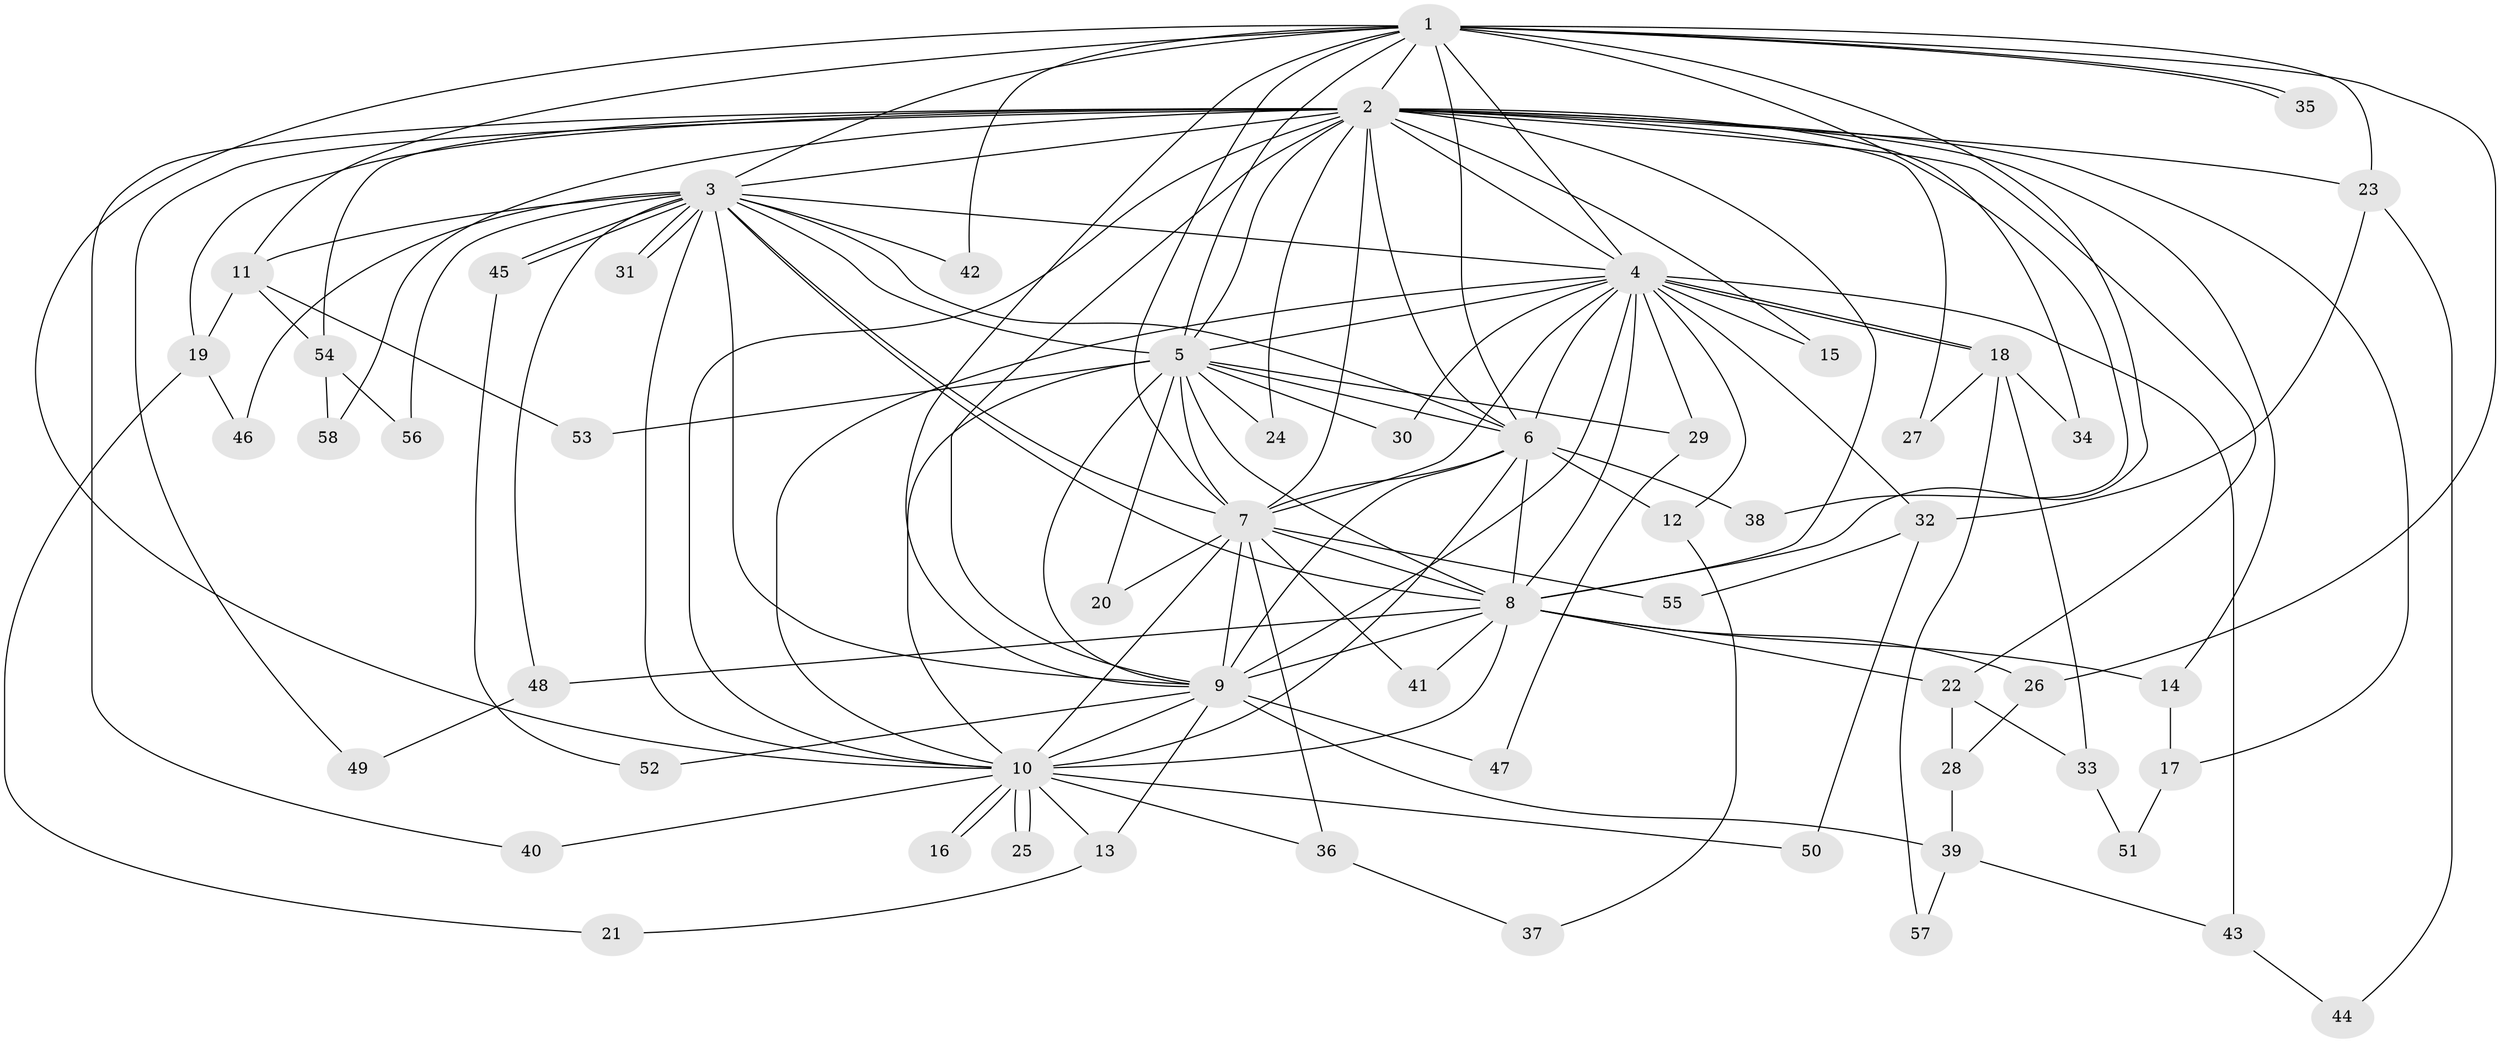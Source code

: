 // coarse degree distribution, {13: 0.06896551724137931, 16: 0.034482758620689655, 12: 0.06896551724137931, 10: 0.06896551724137931, 9: 0.034482758620689655, 5: 0.13793103448275862, 4: 0.10344827586206896, 3: 0.06896551724137931, 2: 0.2413793103448276, 1: 0.13793103448275862, 7: 0.034482758620689655}
// Generated by graph-tools (version 1.1) at 2025/49/03/04/25 22:49:30]
// undirected, 58 vertices, 141 edges
graph export_dot {
  node [color=gray90,style=filled];
  1;
  2;
  3;
  4;
  5;
  6;
  7;
  8;
  9;
  10;
  11;
  12;
  13;
  14;
  15;
  16;
  17;
  18;
  19;
  20;
  21;
  22;
  23;
  24;
  25;
  26;
  27;
  28;
  29;
  30;
  31;
  32;
  33;
  34;
  35;
  36;
  37;
  38;
  39;
  40;
  41;
  42;
  43;
  44;
  45;
  46;
  47;
  48;
  49;
  50;
  51;
  52;
  53;
  54;
  55;
  56;
  57;
  58;
  1 -- 2;
  1 -- 3;
  1 -- 4;
  1 -- 5;
  1 -- 6;
  1 -- 7;
  1 -- 8;
  1 -- 9;
  1 -- 10;
  1 -- 11;
  1 -- 23;
  1 -- 26;
  1 -- 35;
  1 -- 35;
  1 -- 38;
  1 -- 42;
  2 -- 3;
  2 -- 4;
  2 -- 5;
  2 -- 6;
  2 -- 7;
  2 -- 8;
  2 -- 9;
  2 -- 10;
  2 -- 14;
  2 -- 15;
  2 -- 17;
  2 -- 19;
  2 -- 22;
  2 -- 23;
  2 -- 24;
  2 -- 27;
  2 -- 34;
  2 -- 40;
  2 -- 49;
  2 -- 54;
  2 -- 58;
  3 -- 4;
  3 -- 5;
  3 -- 6;
  3 -- 7;
  3 -- 8;
  3 -- 9;
  3 -- 10;
  3 -- 11;
  3 -- 31;
  3 -- 31;
  3 -- 42;
  3 -- 45;
  3 -- 45;
  3 -- 46;
  3 -- 48;
  3 -- 56;
  4 -- 5;
  4 -- 6;
  4 -- 7;
  4 -- 8;
  4 -- 9;
  4 -- 10;
  4 -- 12;
  4 -- 15;
  4 -- 18;
  4 -- 18;
  4 -- 29;
  4 -- 30;
  4 -- 32;
  4 -- 43;
  5 -- 6;
  5 -- 7;
  5 -- 8;
  5 -- 9;
  5 -- 10;
  5 -- 20;
  5 -- 24;
  5 -- 29;
  5 -- 30;
  5 -- 53;
  6 -- 7;
  6 -- 8;
  6 -- 9;
  6 -- 10;
  6 -- 12;
  6 -- 38;
  7 -- 8;
  7 -- 9;
  7 -- 10;
  7 -- 20;
  7 -- 36;
  7 -- 41;
  7 -- 55;
  8 -- 9;
  8 -- 10;
  8 -- 14;
  8 -- 22;
  8 -- 26;
  8 -- 41;
  8 -- 48;
  9 -- 10;
  9 -- 13;
  9 -- 39;
  9 -- 47;
  9 -- 52;
  10 -- 13;
  10 -- 16;
  10 -- 16;
  10 -- 25;
  10 -- 25;
  10 -- 36;
  10 -- 40;
  10 -- 50;
  11 -- 19;
  11 -- 53;
  11 -- 54;
  12 -- 37;
  13 -- 21;
  14 -- 17;
  17 -- 51;
  18 -- 27;
  18 -- 33;
  18 -- 34;
  18 -- 57;
  19 -- 21;
  19 -- 46;
  22 -- 28;
  22 -- 33;
  23 -- 32;
  23 -- 44;
  26 -- 28;
  28 -- 39;
  29 -- 47;
  32 -- 50;
  32 -- 55;
  33 -- 51;
  36 -- 37;
  39 -- 43;
  39 -- 57;
  43 -- 44;
  45 -- 52;
  48 -- 49;
  54 -- 56;
  54 -- 58;
}
